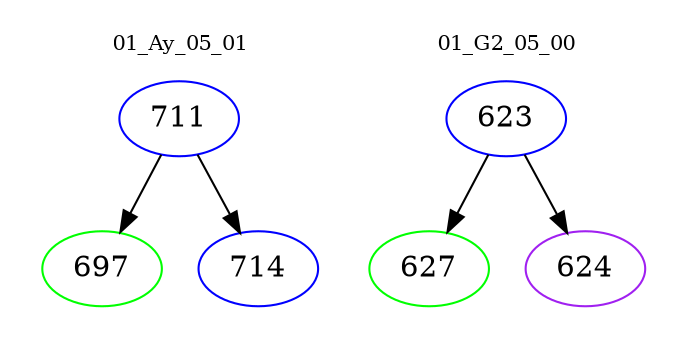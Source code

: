 digraph{
subgraph cluster_0 {
color = white
label = "01_Ay_05_01";
fontsize=10;
T0_711 [label="711", color="blue"]
T0_711 -> T0_697 [color="black"]
T0_697 [label="697", color="green"]
T0_711 -> T0_714 [color="black"]
T0_714 [label="714", color="blue"]
}
subgraph cluster_1 {
color = white
label = "01_G2_05_00";
fontsize=10;
T1_623 [label="623", color="blue"]
T1_623 -> T1_627 [color="black"]
T1_627 [label="627", color="green"]
T1_623 -> T1_624 [color="black"]
T1_624 [label="624", color="purple"]
}
}
